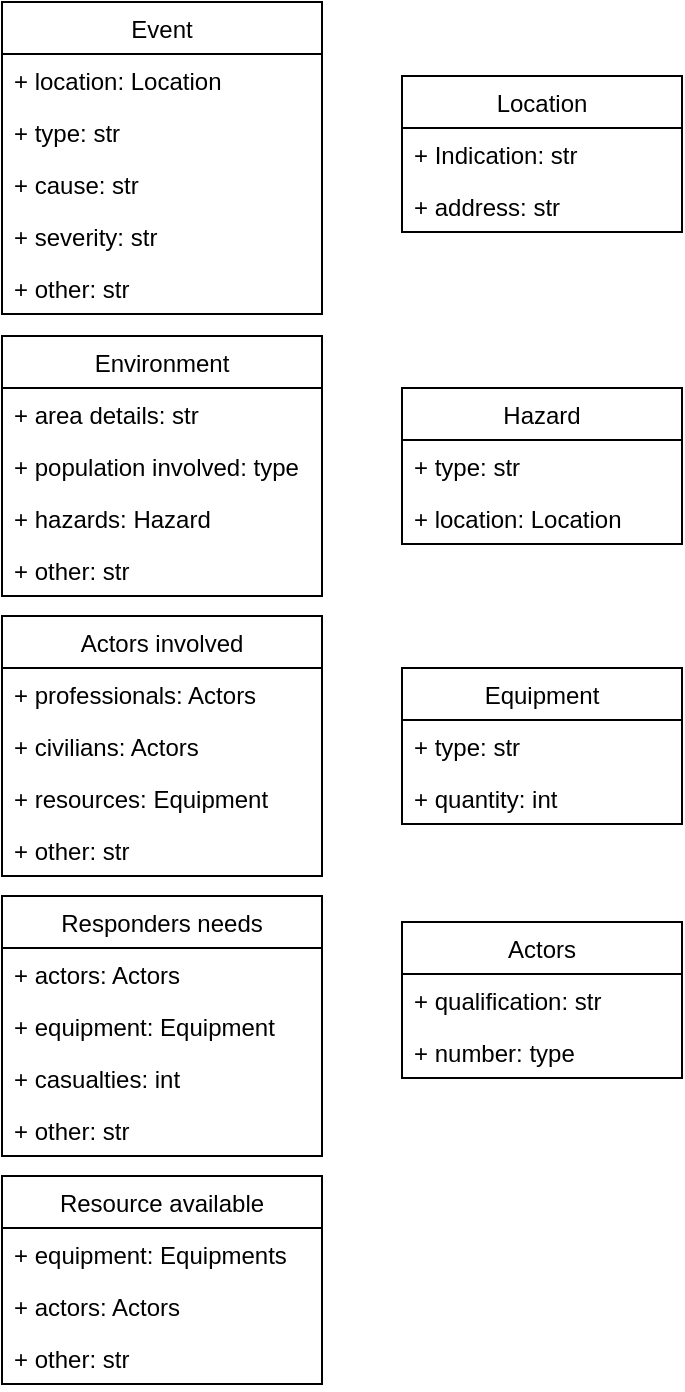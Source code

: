<mxfile version="15.3.6" type="device"><diagram id="C5RBs43oDa-KdzZeNtuy" name="Page-1"><mxGraphModel dx="572" dy="649" grid="1" gridSize="10" guides="1" tooltips="1" connect="1" arrows="1" fold="1" page="1" pageScale="1" pageWidth="827" pageHeight="1169" math="0" shadow="0"><root><mxCell id="WIyWlLk6GJQsqaUBKTNV-0"/><mxCell id="WIyWlLk6GJQsqaUBKTNV-1" parent="WIyWlLk6GJQsqaUBKTNV-0"/><mxCell id="kRh6PGvWmONeNQWUdBD8-0" value="Event" style="swimlane;fontStyle=0;childLayout=stackLayout;horizontal=1;startSize=26;fillColor=none;horizontalStack=0;resizeParent=1;resizeParentMax=0;resizeLast=0;collapsible=1;marginBottom=0;hachureGap=4;pointerEvents=0;" vertex="1" parent="WIyWlLk6GJQsqaUBKTNV-1"><mxGeometry x="40" y="73" width="160" height="156" as="geometry"/></mxCell><mxCell id="kRh6PGvWmONeNQWUdBD8-1" value="+ location: Location" style="text;strokeColor=none;fillColor=none;align=left;verticalAlign=top;spacingLeft=4;spacingRight=4;overflow=hidden;rotatable=0;points=[[0,0.5],[1,0.5]];portConstraint=eastwest;" vertex="1" parent="kRh6PGvWmONeNQWUdBD8-0"><mxGeometry y="26" width="160" height="26" as="geometry"/></mxCell><mxCell id="kRh6PGvWmONeNQWUdBD8-2" value="+ type: str" style="text;strokeColor=none;fillColor=none;align=left;verticalAlign=top;spacingLeft=4;spacingRight=4;overflow=hidden;rotatable=0;points=[[0,0.5],[1,0.5]];portConstraint=eastwest;" vertex="1" parent="kRh6PGvWmONeNQWUdBD8-0"><mxGeometry y="52" width="160" height="26" as="geometry"/></mxCell><mxCell id="kRh6PGvWmONeNQWUdBD8-3" value="+ cause: str" style="text;strokeColor=none;fillColor=none;align=left;verticalAlign=top;spacingLeft=4;spacingRight=4;overflow=hidden;rotatable=0;points=[[0,0.5],[1,0.5]];portConstraint=eastwest;" vertex="1" parent="kRh6PGvWmONeNQWUdBD8-0"><mxGeometry y="78" width="160" height="26" as="geometry"/></mxCell><mxCell id="kRh6PGvWmONeNQWUdBD8-24" value="+ severity: str" style="text;strokeColor=none;fillColor=none;align=left;verticalAlign=top;spacingLeft=4;spacingRight=4;overflow=hidden;rotatable=0;points=[[0,0.5],[1,0.5]];portConstraint=eastwest;" vertex="1" parent="kRh6PGvWmONeNQWUdBD8-0"><mxGeometry y="104" width="160" height="26" as="geometry"/></mxCell><mxCell id="kRh6PGvWmONeNQWUdBD8-49" value="+ other: str" style="text;strokeColor=none;fillColor=none;align=left;verticalAlign=top;spacingLeft=4;spacingRight=4;overflow=hidden;rotatable=0;points=[[0,0.5],[1,0.5]];portConstraint=eastwest;" vertex="1" parent="kRh6PGvWmONeNQWUdBD8-0"><mxGeometry y="130" width="160" height="26" as="geometry"/></mxCell><mxCell id="kRh6PGvWmONeNQWUdBD8-4" value="Location" style="swimlane;fontStyle=0;childLayout=stackLayout;horizontal=1;startSize=26;fillColor=none;horizontalStack=0;resizeParent=1;resizeParentMax=0;resizeLast=0;collapsible=1;marginBottom=0;hachureGap=4;pointerEvents=0;" vertex="1" parent="WIyWlLk6GJQsqaUBKTNV-1"><mxGeometry x="240" y="110" width="140" height="78" as="geometry"><mxRectangle x="240" y="40" width="80" height="26" as="alternateBounds"/></mxGeometry></mxCell><mxCell id="kRh6PGvWmONeNQWUdBD8-6" value="+ Indication: str" style="text;strokeColor=none;fillColor=none;align=left;verticalAlign=top;spacingLeft=4;spacingRight=4;overflow=hidden;rotatable=0;points=[[0,0.5],[1,0.5]];portConstraint=eastwest;" vertex="1" parent="kRh6PGvWmONeNQWUdBD8-4"><mxGeometry y="26" width="140" height="26" as="geometry"/></mxCell><mxCell id="kRh6PGvWmONeNQWUdBD8-5" value="+ address: str" style="text;strokeColor=none;fillColor=none;align=left;verticalAlign=top;spacingLeft=4;spacingRight=4;overflow=hidden;rotatable=0;points=[[0,0.5],[1,0.5]];portConstraint=eastwest;" vertex="1" parent="kRh6PGvWmONeNQWUdBD8-4"><mxGeometry y="52" width="140" height="26" as="geometry"/></mxCell><mxCell id="kRh6PGvWmONeNQWUdBD8-8" value="Environment" style="swimlane;fontStyle=0;childLayout=stackLayout;horizontal=1;startSize=26;fillColor=none;horizontalStack=0;resizeParent=1;resizeParentMax=0;resizeLast=0;collapsible=1;marginBottom=0;hachureGap=4;pointerEvents=0;" vertex="1" parent="WIyWlLk6GJQsqaUBKTNV-1"><mxGeometry x="40" y="240" width="160" height="130" as="geometry"/></mxCell><mxCell id="kRh6PGvWmONeNQWUdBD8-9" value="+ area details: str" style="text;strokeColor=none;fillColor=none;align=left;verticalAlign=top;spacingLeft=4;spacingRight=4;overflow=hidden;rotatable=0;points=[[0,0.5],[1,0.5]];portConstraint=eastwest;" vertex="1" parent="kRh6PGvWmONeNQWUdBD8-8"><mxGeometry y="26" width="160" height="26" as="geometry"/></mxCell><mxCell id="kRh6PGvWmONeNQWUdBD8-10" value="+ population involved: type" style="text;strokeColor=none;fillColor=none;align=left;verticalAlign=top;spacingLeft=4;spacingRight=4;overflow=hidden;rotatable=0;points=[[0,0.5],[1,0.5]];portConstraint=eastwest;" vertex="1" parent="kRh6PGvWmONeNQWUdBD8-8"><mxGeometry y="52" width="160" height="26" as="geometry"/></mxCell><mxCell id="kRh6PGvWmONeNQWUdBD8-11" value="+ hazards: Hazard" style="text;strokeColor=none;fillColor=none;align=left;verticalAlign=top;spacingLeft=4;spacingRight=4;overflow=hidden;rotatable=0;points=[[0,0.5],[1,0.5]];portConstraint=eastwest;" vertex="1" parent="kRh6PGvWmONeNQWUdBD8-8"><mxGeometry y="78" width="160" height="26" as="geometry"/></mxCell><mxCell id="kRh6PGvWmONeNQWUdBD8-48" value="+ other: str" style="text;strokeColor=none;fillColor=none;align=left;verticalAlign=top;spacingLeft=4;spacingRight=4;overflow=hidden;rotatable=0;points=[[0,0.5],[1,0.5]];portConstraint=eastwest;" vertex="1" parent="kRh6PGvWmONeNQWUdBD8-8"><mxGeometry y="104" width="160" height="26" as="geometry"/></mxCell><mxCell id="kRh6PGvWmONeNQWUdBD8-12" value="Actors" style="swimlane;fontStyle=0;childLayout=stackLayout;horizontal=1;startSize=26;fillColor=none;horizontalStack=0;resizeParent=1;resizeParentMax=0;resizeLast=0;collapsible=1;marginBottom=0;hachureGap=4;pointerEvents=0;" vertex="1" parent="WIyWlLk6GJQsqaUBKTNV-1"><mxGeometry x="240" y="533" width="140" height="78" as="geometry"/></mxCell><mxCell id="kRh6PGvWmONeNQWUdBD8-13" value="+ qualification: str" style="text;strokeColor=none;fillColor=none;align=left;verticalAlign=top;spacingLeft=4;spacingRight=4;overflow=hidden;rotatable=0;points=[[0,0.5],[1,0.5]];portConstraint=eastwest;" vertex="1" parent="kRh6PGvWmONeNQWUdBD8-12"><mxGeometry y="26" width="140" height="26" as="geometry"/></mxCell><mxCell id="kRh6PGvWmONeNQWUdBD8-14" value="+ number: type" style="text;strokeColor=none;fillColor=none;align=left;verticalAlign=top;spacingLeft=4;spacingRight=4;overflow=hidden;rotatable=0;points=[[0,0.5],[1,0.5]];portConstraint=eastwest;" vertex="1" parent="kRh6PGvWmONeNQWUdBD8-12"><mxGeometry y="52" width="140" height="26" as="geometry"/></mxCell><mxCell id="kRh6PGvWmONeNQWUdBD8-16" value="Responders needs" style="swimlane;fontStyle=0;childLayout=stackLayout;horizontal=1;startSize=26;fillColor=none;horizontalStack=0;resizeParent=1;resizeParentMax=0;resizeLast=0;collapsible=1;marginBottom=0;hachureGap=4;pointerEvents=0;" vertex="1" parent="WIyWlLk6GJQsqaUBKTNV-1"><mxGeometry x="40" y="520" width="160" height="130" as="geometry"/></mxCell><mxCell id="kRh6PGvWmONeNQWUdBD8-17" value="+ actors: Actors" style="text;strokeColor=none;fillColor=none;align=left;verticalAlign=top;spacingLeft=4;spacingRight=4;overflow=hidden;rotatable=0;points=[[0,0.5],[1,0.5]];portConstraint=eastwest;" vertex="1" parent="kRh6PGvWmONeNQWUdBD8-16"><mxGeometry y="26" width="160" height="26" as="geometry"/></mxCell><mxCell id="kRh6PGvWmONeNQWUdBD8-18" value="+ equipment: Equipment" style="text;strokeColor=none;fillColor=none;align=left;verticalAlign=top;spacingLeft=4;spacingRight=4;overflow=hidden;rotatable=0;points=[[0,0.5],[1,0.5]];portConstraint=eastwest;" vertex="1" parent="kRh6PGvWmONeNQWUdBD8-16"><mxGeometry y="52" width="160" height="26" as="geometry"/></mxCell><mxCell id="kRh6PGvWmONeNQWUdBD8-45" value="+ casualties: int" style="text;strokeColor=none;fillColor=none;align=left;verticalAlign=top;spacingLeft=4;spacingRight=4;overflow=hidden;rotatable=0;points=[[0,0.5],[1,0.5]];portConstraint=eastwest;" vertex="1" parent="kRh6PGvWmONeNQWUdBD8-16"><mxGeometry y="78" width="160" height="26" as="geometry"/></mxCell><mxCell id="kRh6PGvWmONeNQWUdBD8-51" value="+ other: str" style="text;strokeColor=none;fillColor=none;align=left;verticalAlign=top;spacingLeft=4;spacingRight=4;overflow=hidden;rotatable=0;points=[[0,0.5],[1,0.5]];portConstraint=eastwest;" vertex="1" parent="kRh6PGvWmONeNQWUdBD8-16"><mxGeometry y="104" width="160" height="26" as="geometry"/></mxCell><mxCell id="kRh6PGvWmONeNQWUdBD8-20" value="Resource available" style="swimlane;fontStyle=0;childLayout=stackLayout;horizontal=1;startSize=26;fillColor=none;horizontalStack=0;resizeParent=1;resizeParentMax=0;resizeLast=0;collapsible=1;marginBottom=0;hachureGap=4;pointerEvents=0;" vertex="1" parent="WIyWlLk6GJQsqaUBKTNV-1"><mxGeometry x="40" y="660" width="160" height="104" as="geometry"/></mxCell><mxCell id="kRh6PGvWmONeNQWUdBD8-22" value="+ equipment: Equipments" style="text;strokeColor=none;fillColor=none;align=left;verticalAlign=top;spacingLeft=4;spacingRight=4;overflow=hidden;rotatable=0;points=[[0,0.5],[1,0.5]];portConstraint=eastwest;" vertex="1" parent="kRh6PGvWmONeNQWUdBD8-20"><mxGeometry y="26" width="160" height="26" as="geometry"/></mxCell><mxCell id="kRh6PGvWmONeNQWUdBD8-23" value="+ actors: Actors" style="text;strokeColor=none;fillColor=none;align=left;verticalAlign=top;spacingLeft=4;spacingRight=4;overflow=hidden;rotatable=0;points=[[0,0.5],[1,0.5]];portConstraint=eastwest;" vertex="1" parent="kRh6PGvWmONeNQWUdBD8-20"><mxGeometry y="52" width="160" height="26" as="geometry"/></mxCell><mxCell id="kRh6PGvWmONeNQWUdBD8-52" value="+ other: str" style="text;strokeColor=none;fillColor=none;align=left;verticalAlign=top;spacingLeft=4;spacingRight=4;overflow=hidden;rotatable=0;points=[[0,0.5],[1,0.5]];portConstraint=eastwest;" vertex="1" parent="kRh6PGvWmONeNQWUdBD8-20"><mxGeometry y="78" width="160" height="26" as="geometry"/></mxCell><mxCell id="kRh6PGvWmONeNQWUdBD8-28" value="Hazard" style="swimlane;fontStyle=0;childLayout=stackLayout;horizontal=1;startSize=26;fillColor=none;horizontalStack=0;resizeParent=1;resizeParentMax=0;resizeLast=0;collapsible=1;marginBottom=0;hachureGap=4;pointerEvents=0;" vertex="1" parent="WIyWlLk6GJQsqaUBKTNV-1"><mxGeometry x="240" y="266" width="140" height="78" as="geometry"/></mxCell><mxCell id="kRh6PGvWmONeNQWUdBD8-29" value="+ type: str" style="text;strokeColor=none;fillColor=none;align=left;verticalAlign=top;spacingLeft=4;spacingRight=4;overflow=hidden;rotatable=0;points=[[0,0.5],[1,0.5]];portConstraint=eastwest;" vertex="1" parent="kRh6PGvWmONeNQWUdBD8-28"><mxGeometry y="26" width="140" height="26" as="geometry"/></mxCell><mxCell id="kRh6PGvWmONeNQWUdBD8-30" value="+ location: Location" style="text;strokeColor=none;fillColor=none;align=left;verticalAlign=top;spacingLeft=4;spacingRight=4;overflow=hidden;rotatable=0;points=[[0,0.5],[1,0.5]];portConstraint=eastwest;" vertex="1" parent="kRh6PGvWmONeNQWUdBD8-28"><mxGeometry y="52" width="140" height="26" as="geometry"/></mxCell><mxCell id="kRh6PGvWmONeNQWUdBD8-34" value="Actors involved" style="swimlane;fontStyle=0;childLayout=stackLayout;horizontal=1;startSize=26;fillColor=none;horizontalStack=0;resizeParent=1;resizeParentMax=0;resizeLast=0;collapsible=1;marginBottom=0;hachureGap=4;pointerEvents=0;" vertex="1" parent="WIyWlLk6GJQsqaUBKTNV-1"><mxGeometry x="40" y="380" width="160" height="130" as="geometry"/></mxCell><mxCell id="kRh6PGvWmONeNQWUdBD8-35" value="+ professionals: Actors" style="text;strokeColor=none;fillColor=none;align=left;verticalAlign=top;spacingLeft=4;spacingRight=4;overflow=hidden;rotatable=0;points=[[0,0.5],[1,0.5]];portConstraint=eastwest;" vertex="1" parent="kRh6PGvWmONeNQWUdBD8-34"><mxGeometry y="26" width="160" height="26" as="geometry"/></mxCell><mxCell id="kRh6PGvWmONeNQWUdBD8-36" value="+ civilians: Actors" style="text;strokeColor=none;fillColor=none;align=left;verticalAlign=top;spacingLeft=4;spacingRight=4;overflow=hidden;rotatable=0;points=[[0,0.5],[1,0.5]];portConstraint=eastwest;" vertex="1" parent="kRh6PGvWmONeNQWUdBD8-34"><mxGeometry y="52" width="160" height="26" as="geometry"/></mxCell><mxCell id="kRh6PGvWmONeNQWUdBD8-37" value="+ resources: Equipment" style="text;strokeColor=none;fillColor=none;align=left;verticalAlign=top;spacingLeft=4;spacingRight=4;overflow=hidden;rotatable=0;points=[[0,0.5],[1,0.5]];portConstraint=eastwest;" vertex="1" parent="kRh6PGvWmONeNQWUdBD8-34"><mxGeometry y="78" width="160" height="26" as="geometry"/></mxCell><mxCell id="kRh6PGvWmONeNQWUdBD8-50" value="+ other: str" style="text;strokeColor=none;fillColor=none;align=left;verticalAlign=top;spacingLeft=4;spacingRight=4;overflow=hidden;rotatable=0;points=[[0,0.5],[1,0.5]];portConstraint=eastwest;" vertex="1" parent="kRh6PGvWmONeNQWUdBD8-34"><mxGeometry y="104" width="160" height="26" as="geometry"/></mxCell><mxCell id="kRh6PGvWmONeNQWUdBD8-40" value="Equipment" style="swimlane;fontStyle=0;childLayout=stackLayout;horizontal=1;startSize=26;fillColor=none;horizontalStack=0;resizeParent=1;resizeParentMax=0;resizeLast=0;collapsible=1;marginBottom=0;hachureGap=4;pointerEvents=0;" vertex="1" parent="WIyWlLk6GJQsqaUBKTNV-1"><mxGeometry x="240" y="406" width="140" height="78" as="geometry"/></mxCell><mxCell id="kRh6PGvWmONeNQWUdBD8-41" value="+ type: str" style="text;strokeColor=none;fillColor=none;align=left;verticalAlign=top;spacingLeft=4;spacingRight=4;overflow=hidden;rotatable=0;points=[[0,0.5],[1,0.5]];portConstraint=eastwest;" vertex="1" parent="kRh6PGvWmONeNQWUdBD8-40"><mxGeometry y="26" width="140" height="26" as="geometry"/></mxCell><mxCell id="kRh6PGvWmONeNQWUdBD8-42" value="+ quantity: int" style="text;strokeColor=none;fillColor=none;align=left;verticalAlign=top;spacingLeft=4;spacingRight=4;overflow=hidden;rotatable=0;points=[[0,0.5],[1,0.5]];portConstraint=eastwest;" vertex="1" parent="kRh6PGvWmONeNQWUdBD8-40"><mxGeometry y="52" width="140" height="26" as="geometry"/></mxCell></root></mxGraphModel></diagram></mxfile>